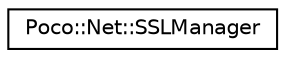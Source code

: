digraph "Graphical Class Hierarchy"
{
 // LATEX_PDF_SIZE
  edge [fontname="Helvetica",fontsize="10",labelfontname="Helvetica",labelfontsize="10"];
  node [fontname="Helvetica",fontsize="10",shape=record];
  rankdir="LR";
  Node0 [label="Poco::Net::SSLManager",height=0.2,width=0.4,color="black", fillcolor="white", style="filled",URL="$classPoco_1_1Net_1_1SSLManager.html",tooltip=" "];
}
